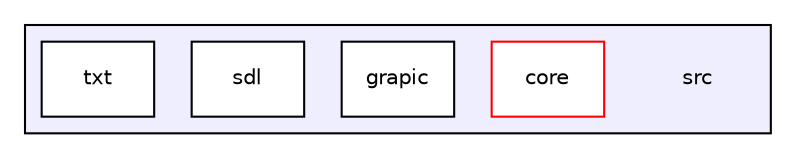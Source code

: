 digraph "src" {
  compound=true
  node [ fontsize="10", fontname="Helvetica"];
  edge [ labelfontsize="10", labelfontname="Helvetica"];
  subgraph clusterdir_68267d1309a1af8e8297ef4c3efbcdba {
    graph [ bgcolor="#eeeeff", pencolor="black", label="" URL="dir_68267d1309a1af8e8297ef4c3efbcdba.html"];
    dir_68267d1309a1af8e8297ef4c3efbcdba [shape=plaintext label="src"];
    dir_aebb8dcc11953d78e620bbef0b9e2183 [shape=box label="core" color="red" fillcolor="white" style="filled" URL="dir_aebb8dcc11953d78e620bbef0b9e2183.html"];
    dir_ec2cc03495e28c2fd2c455a1b6837892 [shape=box label="grapic" color="black" fillcolor="white" style="filled" URL="dir_ec2cc03495e28c2fd2c455a1b6837892.html"];
    dir_40988668acd171a89cddbb9743a487a4 [shape=box label="sdl" color="black" fillcolor="white" style="filled" URL="dir_40988668acd171a89cddbb9743a487a4.html"];
    dir_74d70b51b5aa2eb3cb5baf13d2756485 [shape=box label="txt" color="black" fillcolor="white" style="filled" URL="dir_74d70b51b5aa2eb3cb5baf13d2756485.html"];
  }
}
